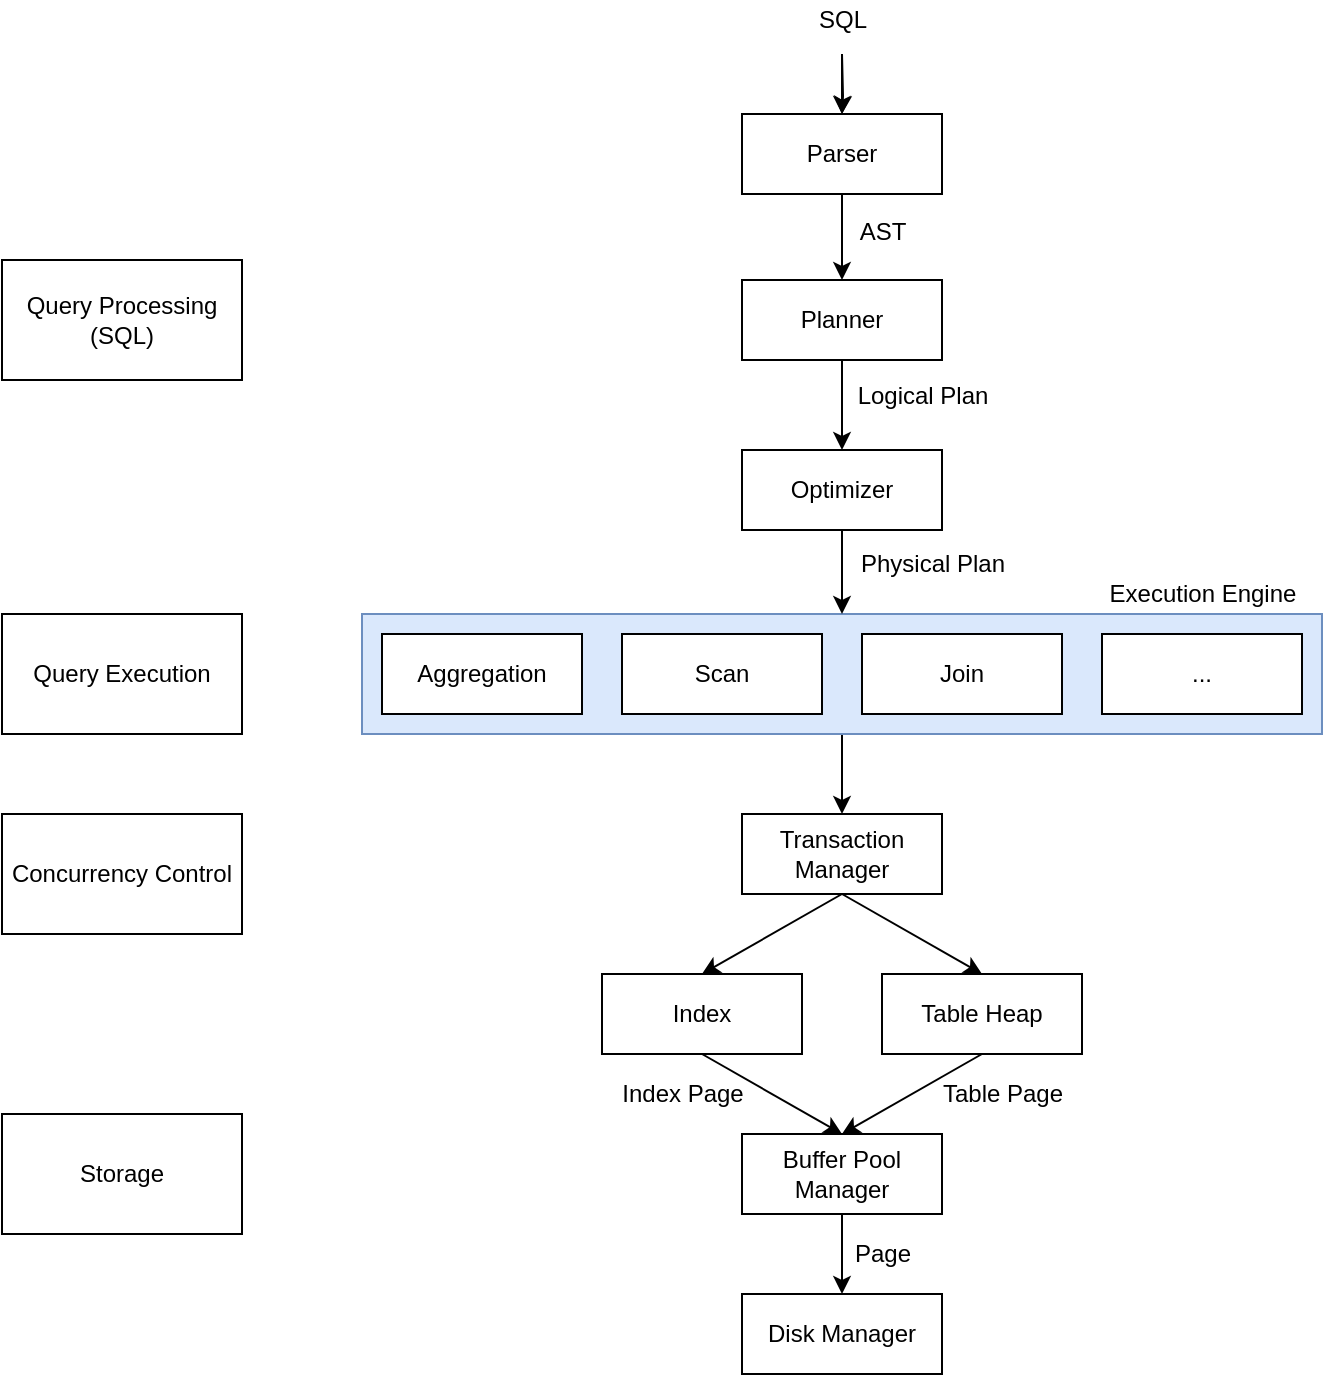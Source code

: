 <mxfile version="14.6.13" type="device"><diagram id="AxbCKd5H-cRFrtCrANaH" name="Page-1"><mxGraphModel dx="1796" dy="672" grid="1" gridSize="10" guides="1" tooltips="1" connect="1" arrows="1" fold="1" page="1" pageScale="1" pageWidth="850" pageHeight="1100" math="0" shadow="0"><root><mxCell id="0"/><mxCell id="1" parent="0"/><mxCell id="aJORgxq5RFMRZwedHOlV-42" value="" style="edgeStyle=orthogonalEdgeStyle;rounded=0;orthogonalLoop=1;jettySize=auto;html=1;" parent="1" source="aJORgxq5RFMRZwedHOlV-20" target="aJORgxq5RFMRZwedHOlV-27" edge="1"><mxGeometry relative="1" as="geometry"/></mxCell><mxCell id="aJORgxq5RFMRZwedHOlV-20" value="" style="rounded=0;whiteSpace=wrap;html=1;fillColor=#dae8fc;strokeColor=#6c8ebf;" parent="1" vertex="1"><mxGeometry x="120" y="320" width="480" height="60" as="geometry"/></mxCell><mxCell id="vjsP5djzC3C0DDGe8Fpj-2" style="edgeStyle=orthogonalEdgeStyle;rounded=0;orthogonalLoop=1;jettySize=auto;html=1;entryX=0.5;entryY=0;entryDx=0;entryDy=0;" edge="1" parent="1" source="aJORgxq5RFMRZwedHOlV-1" target="aJORgxq5RFMRZwedHOlV-6"><mxGeometry relative="1" as="geometry"/></mxCell><mxCell id="aJORgxq5RFMRZwedHOlV-1" value="Parser" style="rounded=0;whiteSpace=wrap;html=1;" parent="1" vertex="1"><mxGeometry x="310" y="70" width="100" height="40" as="geometry"/></mxCell><mxCell id="aJORgxq5RFMRZwedHOlV-5" value="AST" style="text;html=1;align=center;verticalAlign=middle;resizable=0;points=[];autosize=1;strokeColor=none;" parent="1" vertex="1"><mxGeometry x="360" y="119" width="40" height="20" as="geometry"/></mxCell><mxCell id="aJORgxq5RFMRZwedHOlV-14" value="" style="edgeStyle=orthogonalEdgeStyle;rounded=0;orthogonalLoop=1;jettySize=auto;html=1;" parent="1" source="aJORgxq5RFMRZwedHOlV-6" target="aJORgxq5RFMRZwedHOlV-9" edge="1"><mxGeometry relative="1" as="geometry"/></mxCell><mxCell id="aJORgxq5RFMRZwedHOlV-6" value="Planner" style="rounded=0;whiteSpace=wrap;html=1;" parent="1" vertex="1"><mxGeometry x="310" y="153" width="100" height="40" as="geometry"/></mxCell><mxCell id="aJORgxq5RFMRZwedHOlV-9" value="Optimizer" style="rounded=0;whiteSpace=wrap;html=1;" parent="1" vertex="1"><mxGeometry x="310" y="238" width="100" height="40" as="geometry"/></mxCell><mxCell id="aJORgxq5RFMRZwedHOlV-11" value="Logical Plan" style="text;html=1;align=center;verticalAlign=middle;resizable=0;points=[];autosize=1;strokeColor=none;" parent="1" vertex="1"><mxGeometry x="360" y="201" width="80" height="20" as="geometry"/></mxCell><mxCell id="aJORgxq5RFMRZwedHOlV-12" value="Aggregation" style="rounded=0;whiteSpace=wrap;html=1;" parent="1" vertex="1"><mxGeometry x="130" y="330" width="100" height="40" as="geometry"/></mxCell><mxCell id="aJORgxq5RFMRZwedHOlV-15" value="Scan" style="rounded=0;whiteSpace=wrap;html=1;" parent="1" vertex="1"><mxGeometry x="250" y="330" width="100" height="40" as="geometry"/></mxCell><mxCell id="aJORgxq5RFMRZwedHOlV-17" value="Join" style="rounded=0;whiteSpace=wrap;html=1;" parent="1" vertex="1"><mxGeometry x="370" y="330" width="100" height="40" as="geometry"/></mxCell><mxCell id="aJORgxq5RFMRZwedHOlV-19" value="..." style="rounded=0;whiteSpace=wrap;html=1;" parent="1" vertex="1"><mxGeometry x="490" y="330" width="100" height="40" as="geometry"/></mxCell><mxCell id="aJORgxq5RFMRZwedHOlV-21" value="" style="endArrow=classic;html=1;exitX=0.5;exitY=1;exitDx=0;exitDy=0;entryX=0.5;entryY=0;entryDx=0;entryDy=0;" parent="1" source="aJORgxq5RFMRZwedHOlV-9" target="aJORgxq5RFMRZwedHOlV-20" edge="1"><mxGeometry width="50" height="50" relative="1" as="geometry"><mxPoint x="170" y="330" as="sourcePoint"/><mxPoint x="350" y="310" as="targetPoint"/></mxGeometry></mxCell><mxCell id="aJORgxq5RFMRZwedHOlV-22" value="Physical Plan" style="text;html=1;align=center;verticalAlign=middle;resizable=0;points=[];autosize=1;strokeColor=none;" parent="1" vertex="1"><mxGeometry x="360" y="285" width="90" height="20" as="geometry"/></mxCell><mxCell id="aJORgxq5RFMRZwedHOlV-23" value="Execution Engine" style="text;html=1;align=center;verticalAlign=middle;resizable=0;points=[];autosize=1;strokeColor=none;" parent="1" vertex="1"><mxGeometry x="485" y="300" width="110" height="20" as="geometry"/></mxCell><mxCell id="aJORgxq5RFMRZwedHOlV-24" value="Query Processing (SQL)" style="rounded=0;whiteSpace=wrap;html=1;" parent="1" vertex="1"><mxGeometry x="-60" y="143" width="120" height="60" as="geometry"/></mxCell><mxCell id="aJORgxq5RFMRZwedHOlV-25" value="Query Execution" style="rounded=0;whiteSpace=wrap;html=1;" parent="1" vertex="1"><mxGeometry x="-60" y="320" width="120" height="60" as="geometry"/></mxCell><mxCell id="aJORgxq5RFMRZwedHOlV-27" value="Transaction Manager" style="rounded=0;whiteSpace=wrap;html=1;" parent="1" vertex="1"><mxGeometry x="310" y="420" width="100" height="40" as="geometry"/></mxCell><mxCell id="aJORgxq5RFMRZwedHOlV-29" value="Index" style="rounded=0;whiteSpace=wrap;html=1;" parent="1" vertex="1"><mxGeometry x="240" y="500" width="100" height="40" as="geometry"/></mxCell><mxCell id="aJORgxq5RFMRZwedHOlV-30" value="Table Heap" style="rounded=0;whiteSpace=wrap;html=1;" parent="1" vertex="1"><mxGeometry x="380" y="500" width="100" height="40" as="geometry"/></mxCell><mxCell id="aJORgxq5RFMRZwedHOlV-33" value="" style="edgeStyle=orthogonalEdgeStyle;rounded=0;orthogonalLoop=1;jettySize=auto;html=1;" parent="1" source="aJORgxq5RFMRZwedHOlV-31" target="aJORgxq5RFMRZwedHOlV-32" edge="1"><mxGeometry relative="1" as="geometry"/></mxCell><mxCell id="aJORgxq5RFMRZwedHOlV-31" value="Buffer Pool Manager" style="rounded=0;whiteSpace=wrap;html=1;" parent="1" vertex="1"><mxGeometry x="310" y="580" width="100" height="40" as="geometry"/></mxCell><mxCell id="aJORgxq5RFMRZwedHOlV-32" value="Disk Manager" style="rounded=0;whiteSpace=wrap;html=1;" parent="1" vertex="1"><mxGeometry x="310" y="660" width="100" height="40" as="geometry"/></mxCell><mxCell id="aJORgxq5RFMRZwedHOlV-34" value="Page" style="text;html=1;align=center;verticalAlign=middle;resizable=0;points=[];autosize=1;strokeColor=none;" parent="1" vertex="1"><mxGeometry x="360" y="630" width="40" height="20" as="geometry"/></mxCell><mxCell id="aJORgxq5RFMRZwedHOlV-36" value="" style="endArrow=classic;html=1;exitX=0.5;exitY=1;exitDx=0;exitDy=0;entryX=0.5;entryY=0;entryDx=0;entryDy=0;" parent="1" source="aJORgxq5RFMRZwedHOlV-30" target="aJORgxq5RFMRZwedHOlV-31" edge="1"><mxGeometry width="50" height="50" relative="1" as="geometry"><mxPoint x="440" y="620" as="sourcePoint"/><mxPoint x="490" y="570" as="targetPoint"/></mxGeometry></mxCell><mxCell id="aJORgxq5RFMRZwedHOlV-37" value="Table Page" style="text;html=1;align=center;verticalAlign=middle;resizable=0;points=[];autosize=1;strokeColor=none;" parent="1" vertex="1"><mxGeometry x="400" y="550" width="80" height="20" as="geometry"/></mxCell><mxCell id="aJORgxq5RFMRZwedHOlV-38" value="" style="endArrow=classic;html=1;entryX=0.5;entryY=0;entryDx=0;entryDy=0;exitX=0.5;exitY=1;exitDx=0;exitDy=0;" parent="1" source="aJORgxq5RFMRZwedHOlV-29" target="aJORgxq5RFMRZwedHOlV-31" edge="1"><mxGeometry width="50" height="50" relative="1" as="geometry"><mxPoint x="220" y="620" as="sourcePoint"/><mxPoint x="270" y="570" as="targetPoint"/></mxGeometry></mxCell><mxCell id="aJORgxq5RFMRZwedHOlV-39" value="Index Page" style="text;html=1;align=center;verticalAlign=middle;resizable=0;points=[];autosize=1;strokeColor=none;" parent="1" vertex="1"><mxGeometry x="240" y="550" width="80" height="20" as="geometry"/></mxCell><mxCell id="aJORgxq5RFMRZwedHOlV-40" value="" style="endArrow=classic;html=1;entryX=0.5;entryY=0;entryDx=0;entryDy=0;exitX=0.5;exitY=1;exitDx=0;exitDy=0;" parent="1" source="aJORgxq5RFMRZwedHOlV-27" target="aJORgxq5RFMRZwedHOlV-29" edge="1"><mxGeometry width="50" height="50" relative="1" as="geometry"><mxPoint x="220" y="480" as="sourcePoint"/><mxPoint x="270" y="430" as="targetPoint"/></mxGeometry></mxCell><mxCell id="aJORgxq5RFMRZwedHOlV-41" value="" style="endArrow=classic;html=1;entryX=0.5;entryY=0;entryDx=0;entryDy=0;" parent="1" target="aJORgxq5RFMRZwedHOlV-30" edge="1"><mxGeometry width="50" height="50" relative="1" as="geometry"><mxPoint x="360" y="460" as="sourcePoint"/><mxPoint x="500" y="430" as="targetPoint"/></mxGeometry></mxCell><mxCell id="aJORgxq5RFMRZwedHOlV-43" value="Concurrency Control" style="rounded=0;whiteSpace=wrap;html=1;" parent="1" vertex="1"><mxGeometry x="-60" y="420" width="120" height="60" as="geometry"/></mxCell><mxCell id="aJORgxq5RFMRZwedHOlV-44" value="Storage" style="rounded=0;whiteSpace=wrap;html=1;" parent="1" vertex="1"><mxGeometry x="-60" y="570" width="120" height="60" as="geometry"/></mxCell><mxCell id="ywtLykR-ic0ZpVA3X3bW-1" value="" style="endArrow=classic;html=1;entryX=0.5;entryY=0;entryDx=0;entryDy=0;" parent="1" target="aJORgxq5RFMRZwedHOlV-1" edge="1"><mxGeometry width="50" height="50" relative="1" as="geometry"><mxPoint x="360" y="40" as="sourcePoint"/><mxPoint x="380" y="-30" as="targetPoint"/></mxGeometry></mxCell><mxCell id="ywtLykR-ic0ZpVA3X3bW-3" value="" style="edgeStyle=orthogonalEdgeStyle;rounded=0;orthogonalLoop=1;jettySize=auto;html=1;" parent="1" target="aJORgxq5RFMRZwedHOlV-1" edge="1"><mxGeometry relative="1" as="geometry"><mxPoint x="360" y="40" as="sourcePoint"/></mxGeometry></mxCell><mxCell id="ywtLykR-ic0ZpVA3X3bW-2" value="SQL" style="text;html=1;align=center;verticalAlign=middle;resizable=0;points=[];autosize=1;strokeColor=none;" parent="1" vertex="1"><mxGeometry x="340" y="13" width="40" height="20" as="geometry"/></mxCell></root></mxGraphModel></diagram></mxfile>